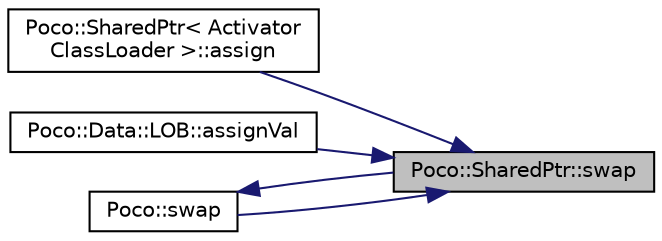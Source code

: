 digraph "Poco::SharedPtr::swap"
{
 // LATEX_PDF_SIZE
  edge [fontname="Helvetica",fontsize="10",labelfontname="Helvetica",labelfontsize="10"];
  node [fontname="Helvetica",fontsize="10",shape=record];
  rankdir="RL";
  Node1 [label="Poco::SharedPtr::swap",height=0.2,width=0.4,color="black", fillcolor="grey75", style="filled", fontcolor="black",tooltip=" "];
  Node1 -> Node2 [dir="back",color="midnightblue",fontsize="10",style="solid"];
  Node2 [label="Poco::SharedPtr\< Activator\lClassLoader \>::assign",height=0.2,width=0.4,color="black", fillcolor="white", style="filled",URL="$classPoco_1_1SharedPtr.html#aa7798e7525f06e16e1d5b1a6ac5825d9",tooltip=" "];
  Node1 -> Node3 [dir="back",color="midnightblue",fontsize="10",style="solid"];
  Node3 [label="Poco::Data::LOB::assignVal",height=0.2,width=0.4,color="black", fillcolor="white", style="filled",URL="$classPoco_1_1Data_1_1LOB.html#a5e982c4ce831680f1b8d19c0c6e4362f",tooltip="Assigns raw content to internal storage."];
  Node1 -> Node4 [dir="back",color="midnightblue",fontsize="10",style="solid"];
  Node4 [label="Poco::swap",height=0.2,width=0.4,color="black", fillcolor="white", style="filled",URL="$namespacePoco.html#a258838eb33318e658f934193e193beff",tooltip=" "];
  Node4 -> Node1 [dir="back",color="midnightblue",fontsize="10",style="solid"];
}
